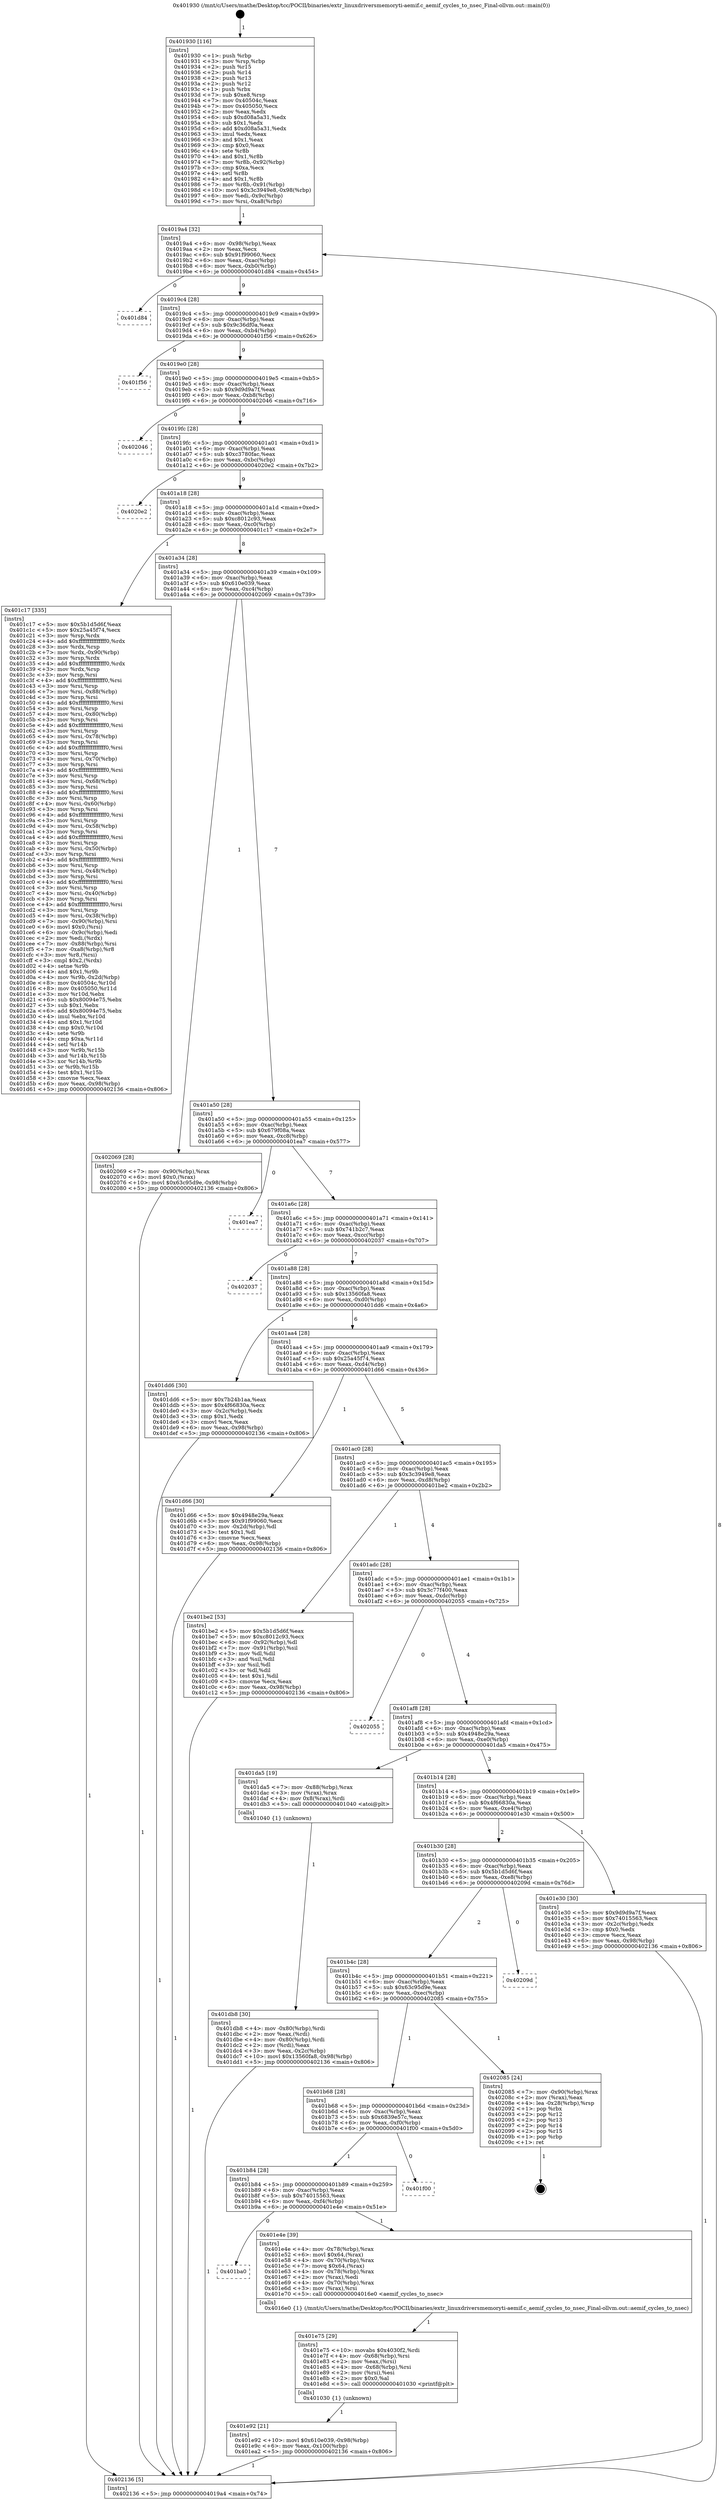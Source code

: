 digraph "0x401930" {
  label = "0x401930 (/mnt/c/Users/mathe/Desktop/tcc/POCII/binaries/extr_linuxdriversmemoryti-aemif.c_aemif_cycles_to_nsec_Final-ollvm.out::main(0))"
  labelloc = "t"
  node[shape=record]

  Entry [label="",width=0.3,height=0.3,shape=circle,fillcolor=black,style=filled]
  "0x4019a4" [label="{
     0x4019a4 [32]\l
     | [instrs]\l
     &nbsp;&nbsp;0x4019a4 \<+6\>: mov -0x98(%rbp),%eax\l
     &nbsp;&nbsp;0x4019aa \<+2\>: mov %eax,%ecx\l
     &nbsp;&nbsp;0x4019ac \<+6\>: sub $0x91f99060,%ecx\l
     &nbsp;&nbsp;0x4019b2 \<+6\>: mov %eax,-0xac(%rbp)\l
     &nbsp;&nbsp;0x4019b8 \<+6\>: mov %ecx,-0xb0(%rbp)\l
     &nbsp;&nbsp;0x4019be \<+6\>: je 0000000000401d84 \<main+0x454\>\l
  }"]
  "0x401d84" [label="{
     0x401d84\l
  }", style=dashed]
  "0x4019c4" [label="{
     0x4019c4 [28]\l
     | [instrs]\l
     &nbsp;&nbsp;0x4019c4 \<+5\>: jmp 00000000004019c9 \<main+0x99\>\l
     &nbsp;&nbsp;0x4019c9 \<+6\>: mov -0xac(%rbp),%eax\l
     &nbsp;&nbsp;0x4019cf \<+5\>: sub $0x9c36df0a,%eax\l
     &nbsp;&nbsp;0x4019d4 \<+6\>: mov %eax,-0xb4(%rbp)\l
     &nbsp;&nbsp;0x4019da \<+6\>: je 0000000000401f56 \<main+0x626\>\l
  }"]
  Exit [label="",width=0.3,height=0.3,shape=circle,fillcolor=black,style=filled,peripheries=2]
  "0x401f56" [label="{
     0x401f56\l
  }", style=dashed]
  "0x4019e0" [label="{
     0x4019e0 [28]\l
     | [instrs]\l
     &nbsp;&nbsp;0x4019e0 \<+5\>: jmp 00000000004019e5 \<main+0xb5\>\l
     &nbsp;&nbsp;0x4019e5 \<+6\>: mov -0xac(%rbp),%eax\l
     &nbsp;&nbsp;0x4019eb \<+5\>: sub $0x9d9d9a7f,%eax\l
     &nbsp;&nbsp;0x4019f0 \<+6\>: mov %eax,-0xb8(%rbp)\l
     &nbsp;&nbsp;0x4019f6 \<+6\>: je 0000000000402046 \<main+0x716\>\l
  }"]
  "0x401e92" [label="{
     0x401e92 [21]\l
     | [instrs]\l
     &nbsp;&nbsp;0x401e92 \<+10\>: movl $0x610e039,-0x98(%rbp)\l
     &nbsp;&nbsp;0x401e9c \<+6\>: mov %eax,-0x100(%rbp)\l
     &nbsp;&nbsp;0x401ea2 \<+5\>: jmp 0000000000402136 \<main+0x806\>\l
  }"]
  "0x402046" [label="{
     0x402046\l
  }", style=dashed]
  "0x4019fc" [label="{
     0x4019fc [28]\l
     | [instrs]\l
     &nbsp;&nbsp;0x4019fc \<+5\>: jmp 0000000000401a01 \<main+0xd1\>\l
     &nbsp;&nbsp;0x401a01 \<+6\>: mov -0xac(%rbp),%eax\l
     &nbsp;&nbsp;0x401a07 \<+5\>: sub $0xc3780fac,%eax\l
     &nbsp;&nbsp;0x401a0c \<+6\>: mov %eax,-0xbc(%rbp)\l
     &nbsp;&nbsp;0x401a12 \<+6\>: je 00000000004020e2 \<main+0x7b2\>\l
  }"]
  "0x401e75" [label="{
     0x401e75 [29]\l
     | [instrs]\l
     &nbsp;&nbsp;0x401e75 \<+10\>: movabs $0x4030f2,%rdi\l
     &nbsp;&nbsp;0x401e7f \<+4\>: mov -0x68(%rbp),%rsi\l
     &nbsp;&nbsp;0x401e83 \<+2\>: mov %eax,(%rsi)\l
     &nbsp;&nbsp;0x401e85 \<+4\>: mov -0x68(%rbp),%rsi\l
     &nbsp;&nbsp;0x401e89 \<+2\>: mov (%rsi),%esi\l
     &nbsp;&nbsp;0x401e8b \<+2\>: mov $0x0,%al\l
     &nbsp;&nbsp;0x401e8d \<+5\>: call 0000000000401030 \<printf@plt\>\l
     | [calls]\l
     &nbsp;&nbsp;0x401030 \{1\} (unknown)\l
  }"]
  "0x4020e2" [label="{
     0x4020e2\l
  }", style=dashed]
  "0x401a18" [label="{
     0x401a18 [28]\l
     | [instrs]\l
     &nbsp;&nbsp;0x401a18 \<+5\>: jmp 0000000000401a1d \<main+0xed\>\l
     &nbsp;&nbsp;0x401a1d \<+6\>: mov -0xac(%rbp),%eax\l
     &nbsp;&nbsp;0x401a23 \<+5\>: sub $0xc8012c93,%eax\l
     &nbsp;&nbsp;0x401a28 \<+6\>: mov %eax,-0xc0(%rbp)\l
     &nbsp;&nbsp;0x401a2e \<+6\>: je 0000000000401c17 \<main+0x2e7\>\l
  }"]
  "0x401ba0" [label="{
     0x401ba0\l
  }", style=dashed]
  "0x401c17" [label="{
     0x401c17 [335]\l
     | [instrs]\l
     &nbsp;&nbsp;0x401c17 \<+5\>: mov $0x5b1d5d6f,%eax\l
     &nbsp;&nbsp;0x401c1c \<+5\>: mov $0x25a45f74,%ecx\l
     &nbsp;&nbsp;0x401c21 \<+3\>: mov %rsp,%rdx\l
     &nbsp;&nbsp;0x401c24 \<+4\>: add $0xfffffffffffffff0,%rdx\l
     &nbsp;&nbsp;0x401c28 \<+3\>: mov %rdx,%rsp\l
     &nbsp;&nbsp;0x401c2b \<+7\>: mov %rdx,-0x90(%rbp)\l
     &nbsp;&nbsp;0x401c32 \<+3\>: mov %rsp,%rdx\l
     &nbsp;&nbsp;0x401c35 \<+4\>: add $0xfffffffffffffff0,%rdx\l
     &nbsp;&nbsp;0x401c39 \<+3\>: mov %rdx,%rsp\l
     &nbsp;&nbsp;0x401c3c \<+3\>: mov %rsp,%rsi\l
     &nbsp;&nbsp;0x401c3f \<+4\>: add $0xfffffffffffffff0,%rsi\l
     &nbsp;&nbsp;0x401c43 \<+3\>: mov %rsi,%rsp\l
     &nbsp;&nbsp;0x401c46 \<+7\>: mov %rsi,-0x88(%rbp)\l
     &nbsp;&nbsp;0x401c4d \<+3\>: mov %rsp,%rsi\l
     &nbsp;&nbsp;0x401c50 \<+4\>: add $0xfffffffffffffff0,%rsi\l
     &nbsp;&nbsp;0x401c54 \<+3\>: mov %rsi,%rsp\l
     &nbsp;&nbsp;0x401c57 \<+4\>: mov %rsi,-0x80(%rbp)\l
     &nbsp;&nbsp;0x401c5b \<+3\>: mov %rsp,%rsi\l
     &nbsp;&nbsp;0x401c5e \<+4\>: add $0xfffffffffffffff0,%rsi\l
     &nbsp;&nbsp;0x401c62 \<+3\>: mov %rsi,%rsp\l
     &nbsp;&nbsp;0x401c65 \<+4\>: mov %rsi,-0x78(%rbp)\l
     &nbsp;&nbsp;0x401c69 \<+3\>: mov %rsp,%rsi\l
     &nbsp;&nbsp;0x401c6c \<+4\>: add $0xfffffffffffffff0,%rsi\l
     &nbsp;&nbsp;0x401c70 \<+3\>: mov %rsi,%rsp\l
     &nbsp;&nbsp;0x401c73 \<+4\>: mov %rsi,-0x70(%rbp)\l
     &nbsp;&nbsp;0x401c77 \<+3\>: mov %rsp,%rsi\l
     &nbsp;&nbsp;0x401c7a \<+4\>: add $0xfffffffffffffff0,%rsi\l
     &nbsp;&nbsp;0x401c7e \<+3\>: mov %rsi,%rsp\l
     &nbsp;&nbsp;0x401c81 \<+4\>: mov %rsi,-0x68(%rbp)\l
     &nbsp;&nbsp;0x401c85 \<+3\>: mov %rsp,%rsi\l
     &nbsp;&nbsp;0x401c88 \<+4\>: add $0xfffffffffffffff0,%rsi\l
     &nbsp;&nbsp;0x401c8c \<+3\>: mov %rsi,%rsp\l
     &nbsp;&nbsp;0x401c8f \<+4\>: mov %rsi,-0x60(%rbp)\l
     &nbsp;&nbsp;0x401c93 \<+3\>: mov %rsp,%rsi\l
     &nbsp;&nbsp;0x401c96 \<+4\>: add $0xfffffffffffffff0,%rsi\l
     &nbsp;&nbsp;0x401c9a \<+3\>: mov %rsi,%rsp\l
     &nbsp;&nbsp;0x401c9d \<+4\>: mov %rsi,-0x58(%rbp)\l
     &nbsp;&nbsp;0x401ca1 \<+3\>: mov %rsp,%rsi\l
     &nbsp;&nbsp;0x401ca4 \<+4\>: add $0xfffffffffffffff0,%rsi\l
     &nbsp;&nbsp;0x401ca8 \<+3\>: mov %rsi,%rsp\l
     &nbsp;&nbsp;0x401cab \<+4\>: mov %rsi,-0x50(%rbp)\l
     &nbsp;&nbsp;0x401caf \<+3\>: mov %rsp,%rsi\l
     &nbsp;&nbsp;0x401cb2 \<+4\>: add $0xfffffffffffffff0,%rsi\l
     &nbsp;&nbsp;0x401cb6 \<+3\>: mov %rsi,%rsp\l
     &nbsp;&nbsp;0x401cb9 \<+4\>: mov %rsi,-0x48(%rbp)\l
     &nbsp;&nbsp;0x401cbd \<+3\>: mov %rsp,%rsi\l
     &nbsp;&nbsp;0x401cc0 \<+4\>: add $0xfffffffffffffff0,%rsi\l
     &nbsp;&nbsp;0x401cc4 \<+3\>: mov %rsi,%rsp\l
     &nbsp;&nbsp;0x401cc7 \<+4\>: mov %rsi,-0x40(%rbp)\l
     &nbsp;&nbsp;0x401ccb \<+3\>: mov %rsp,%rsi\l
     &nbsp;&nbsp;0x401cce \<+4\>: add $0xfffffffffffffff0,%rsi\l
     &nbsp;&nbsp;0x401cd2 \<+3\>: mov %rsi,%rsp\l
     &nbsp;&nbsp;0x401cd5 \<+4\>: mov %rsi,-0x38(%rbp)\l
     &nbsp;&nbsp;0x401cd9 \<+7\>: mov -0x90(%rbp),%rsi\l
     &nbsp;&nbsp;0x401ce0 \<+6\>: movl $0x0,(%rsi)\l
     &nbsp;&nbsp;0x401ce6 \<+6\>: mov -0x9c(%rbp),%edi\l
     &nbsp;&nbsp;0x401cec \<+2\>: mov %edi,(%rdx)\l
     &nbsp;&nbsp;0x401cee \<+7\>: mov -0x88(%rbp),%rsi\l
     &nbsp;&nbsp;0x401cf5 \<+7\>: mov -0xa8(%rbp),%r8\l
     &nbsp;&nbsp;0x401cfc \<+3\>: mov %r8,(%rsi)\l
     &nbsp;&nbsp;0x401cff \<+3\>: cmpl $0x2,(%rdx)\l
     &nbsp;&nbsp;0x401d02 \<+4\>: setne %r9b\l
     &nbsp;&nbsp;0x401d06 \<+4\>: and $0x1,%r9b\l
     &nbsp;&nbsp;0x401d0a \<+4\>: mov %r9b,-0x2d(%rbp)\l
     &nbsp;&nbsp;0x401d0e \<+8\>: mov 0x40504c,%r10d\l
     &nbsp;&nbsp;0x401d16 \<+8\>: mov 0x405050,%r11d\l
     &nbsp;&nbsp;0x401d1e \<+3\>: mov %r10d,%ebx\l
     &nbsp;&nbsp;0x401d21 \<+6\>: sub $0x80094e75,%ebx\l
     &nbsp;&nbsp;0x401d27 \<+3\>: sub $0x1,%ebx\l
     &nbsp;&nbsp;0x401d2a \<+6\>: add $0x80094e75,%ebx\l
     &nbsp;&nbsp;0x401d30 \<+4\>: imul %ebx,%r10d\l
     &nbsp;&nbsp;0x401d34 \<+4\>: and $0x1,%r10d\l
     &nbsp;&nbsp;0x401d38 \<+4\>: cmp $0x0,%r10d\l
     &nbsp;&nbsp;0x401d3c \<+4\>: sete %r9b\l
     &nbsp;&nbsp;0x401d40 \<+4\>: cmp $0xa,%r11d\l
     &nbsp;&nbsp;0x401d44 \<+4\>: setl %r14b\l
     &nbsp;&nbsp;0x401d48 \<+3\>: mov %r9b,%r15b\l
     &nbsp;&nbsp;0x401d4b \<+3\>: and %r14b,%r15b\l
     &nbsp;&nbsp;0x401d4e \<+3\>: xor %r14b,%r9b\l
     &nbsp;&nbsp;0x401d51 \<+3\>: or %r9b,%r15b\l
     &nbsp;&nbsp;0x401d54 \<+4\>: test $0x1,%r15b\l
     &nbsp;&nbsp;0x401d58 \<+3\>: cmovne %ecx,%eax\l
     &nbsp;&nbsp;0x401d5b \<+6\>: mov %eax,-0x98(%rbp)\l
     &nbsp;&nbsp;0x401d61 \<+5\>: jmp 0000000000402136 \<main+0x806\>\l
  }"]
  "0x401a34" [label="{
     0x401a34 [28]\l
     | [instrs]\l
     &nbsp;&nbsp;0x401a34 \<+5\>: jmp 0000000000401a39 \<main+0x109\>\l
     &nbsp;&nbsp;0x401a39 \<+6\>: mov -0xac(%rbp),%eax\l
     &nbsp;&nbsp;0x401a3f \<+5\>: sub $0x610e039,%eax\l
     &nbsp;&nbsp;0x401a44 \<+6\>: mov %eax,-0xc4(%rbp)\l
     &nbsp;&nbsp;0x401a4a \<+6\>: je 0000000000402069 \<main+0x739\>\l
  }"]
  "0x401e4e" [label="{
     0x401e4e [39]\l
     | [instrs]\l
     &nbsp;&nbsp;0x401e4e \<+4\>: mov -0x78(%rbp),%rax\l
     &nbsp;&nbsp;0x401e52 \<+6\>: movl $0x64,(%rax)\l
     &nbsp;&nbsp;0x401e58 \<+4\>: mov -0x70(%rbp),%rax\l
     &nbsp;&nbsp;0x401e5c \<+7\>: movq $0x64,(%rax)\l
     &nbsp;&nbsp;0x401e63 \<+4\>: mov -0x78(%rbp),%rax\l
     &nbsp;&nbsp;0x401e67 \<+2\>: mov (%rax),%edi\l
     &nbsp;&nbsp;0x401e69 \<+4\>: mov -0x70(%rbp),%rax\l
     &nbsp;&nbsp;0x401e6d \<+3\>: mov (%rax),%rsi\l
     &nbsp;&nbsp;0x401e70 \<+5\>: call 00000000004016e0 \<aemif_cycles_to_nsec\>\l
     | [calls]\l
     &nbsp;&nbsp;0x4016e0 \{1\} (/mnt/c/Users/mathe/Desktop/tcc/POCII/binaries/extr_linuxdriversmemoryti-aemif.c_aemif_cycles_to_nsec_Final-ollvm.out::aemif_cycles_to_nsec)\l
  }"]
  "0x402069" [label="{
     0x402069 [28]\l
     | [instrs]\l
     &nbsp;&nbsp;0x402069 \<+7\>: mov -0x90(%rbp),%rax\l
     &nbsp;&nbsp;0x402070 \<+6\>: movl $0x0,(%rax)\l
     &nbsp;&nbsp;0x402076 \<+10\>: movl $0x63c95d9e,-0x98(%rbp)\l
     &nbsp;&nbsp;0x402080 \<+5\>: jmp 0000000000402136 \<main+0x806\>\l
  }"]
  "0x401a50" [label="{
     0x401a50 [28]\l
     | [instrs]\l
     &nbsp;&nbsp;0x401a50 \<+5\>: jmp 0000000000401a55 \<main+0x125\>\l
     &nbsp;&nbsp;0x401a55 \<+6\>: mov -0xac(%rbp),%eax\l
     &nbsp;&nbsp;0x401a5b \<+5\>: sub $0x679f08a,%eax\l
     &nbsp;&nbsp;0x401a60 \<+6\>: mov %eax,-0xc8(%rbp)\l
     &nbsp;&nbsp;0x401a66 \<+6\>: je 0000000000401ea7 \<main+0x577\>\l
  }"]
  "0x401b84" [label="{
     0x401b84 [28]\l
     | [instrs]\l
     &nbsp;&nbsp;0x401b84 \<+5\>: jmp 0000000000401b89 \<main+0x259\>\l
     &nbsp;&nbsp;0x401b89 \<+6\>: mov -0xac(%rbp),%eax\l
     &nbsp;&nbsp;0x401b8f \<+5\>: sub $0x74015563,%eax\l
     &nbsp;&nbsp;0x401b94 \<+6\>: mov %eax,-0xf4(%rbp)\l
     &nbsp;&nbsp;0x401b9a \<+6\>: je 0000000000401e4e \<main+0x51e\>\l
  }"]
  "0x401ea7" [label="{
     0x401ea7\l
  }", style=dashed]
  "0x401a6c" [label="{
     0x401a6c [28]\l
     | [instrs]\l
     &nbsp;&nbsp;0x401a6c \<+5\>: jmp 0000000000401a71 \<main+0x141\>\l
     &nbsp;&nbsp;0x401a71 \<+6\>: mov -0xac(%rbp),%eax\l
     &nbsp;&nbsp;0x401a77 \<+5\>: sub $0x741b2c7,%eax\l
     &nbsp;&nbsp;0x401a7c \<+6\>: mov %eax,-0xcc(%rbp)\l
     &nbsp;&nbsp;0x401a82 \<+6\>: je 0000000000402037 \<main+0x707\>\l
  }"]
  "0x401f00" [label="{
     0x401f00\l
  }", style=dashed]
  "0x402037" [label="{
     0x402037\l
  }", style=dashed]
  "0x401a88" [label="{
     0x401a88 [28]\l
     | [instrs]\l
     &nbsp;&nbsp;0x401a88 \<+5\>: jmp 0000000000401a8d \<main+0x15d\>\l
     &nbsp;&nbsp;0x401a8d \<+6\>: mov -0xac(%rbp),%eax\l
     &nbsp;&nbsp;0x401a93 \<+5\>: sub $0x13560fa8,%eax\l
     &nbsp;&nbsp;0x401a98 \<+6\>: mov %eax,-0xd0(%rbp)\l
     &nbsp;&nbsp;0x401a9e \<+6\>: je 0000000000401dd6 \<main+0x4a6\>\l
  }"]
  "0x401b68" [label="{
     0x401b68 [28]\l
     | [instrs]\l
     &nbsp;&nbsp;0x401b68 \<+5\>: jmp 0000000000401b6d \<main+0x23d\>\l
     &nbsp;&nbsp;0x401b6d \<+6\>: mov -0xac(%rbp),%eax\l
     &nbsp;&nbsp;0x401b73 \<+5\>: sub $0x6839e57c,%eax\l
     &nbsp;&nbsp;0x401b78 \<+6\>: mov %eax,-0xf0(%rbp)\l
     &nbsp;&nbsp;0x401b7e \<+6\>: je 0000000000401f00 \<main+0x5d0\>\l
  }"]
  "0x401dd6" [label="{
     0x401dd6 [30]\l
     | [instrs]\l
     &nbsp;&nbsp;0x401dd6 \<+5\>: mov $0x7b24b1aa,%eax\l
     &nbsp;&nbsp;0x401ddb \<+5\>: mov $0x4f66830a,%ecx\l
     &nbsp;&nbsp;0x401de0 \<+3\>: mov -0x2c(%rbp),%edx\l
     &nbsp;&nbsp;0x401de3 \<+3\>: cmp $0x1,%edx\l
     &nbsp;&nbsp;0x401de6 \<+3\>: cmovl %ecx,%eax\l
     &nbsp;&nbsp;0x401de9 \<+6\>: mov %eax,-0x98(%rbp)\l
     &nbsp;&nbsp;0x401def \<+5\>: jmp 0000000000402136 \<main+0x806\>\l
  }"]
  "0x401aa4" [label="{
     0x401aa4 [28]\l
     | [instrs]\l
     &nbsp;&nbsp;0x401aa4 \<+5\>: jmp 0000000000401aa9 \<main+0x179\>\l
     &nbsp;&nbsp;0x401aa9 \<+6\>: mov -0xac(%rbp),%eax\l
     &nbsp;&nbsp;0x401aaf \<+5\>: sub $0x25a45f74,%eax\l
     &nbsp;&nbsp;0x401ab4 \<+6\>: mov %eax,-0xd4(%rbp)\l
     &nbsp;&nbsp;0x401aba \<+6\>: je 0000000000401d66 \<main+0x436\>\l
  }"]
  "0x402085" [label="{
     0x402085 [24]\l
     | [instrs]\l
     &nbsp;&nbsp;0x402085 \<+7\>: mov -0x90(%rbp),%rax\l
     &nbsp;&nbsp;0x40208c \<+2\>: mov (%rax),%eax\l
     &nbsp;&nbsp;0x40208e \<+4\>: lea -0x28(%rbp),%rsp\l
     &nbsp;&nbsp;0x402092 \<+1\>: pop %rbx\l
     &nbsp;&nbsp;0x402093 \<+2\>: pop %r12\l
     &nbsp;&nbsp;0x402095 \<+2\>: pop %r13\l
     &nbsp;&nbsp;0x402097 \<+2\>: pop %r14\l
     &nbsp;&nbsp;0x402099 \<+2\>: pop %r15\l
     &nbsp;&nbsp;0x40209b \<+1\>: pop %rbp\l
     &nbsp;&nbsp;0x40209c \<+1\>: ret\l
  }"]
  "0x401d66" [label="{
     0x401d66 [30]\l
     | [instrs]\l
     &nbsp;&nbsp;0x401d66 \<+5\>: mov $0x4948e29a,%eax\l
     &nbsp;&nbsp;0x401d6b \<+5\>: mov $0x91f99060,%ecx\l
     &nbsp;&nbsp;0x401d70 \<+3\>: mov -0x2d(%rbp),%dl\l
     &nbsp;&nbsp;0x401d73 \<+3\>: test $0x1,%dl\l
     &nbsp;&nbsp;0x401d76 \<+3\>: cmovne %ecx,%eax\l
     &nbsp;&nbsp;0x401d79 \<+6\>: mov %eax,-0x98(%rbp)\l
     &nbsp;&nbsp;0x401d7f \<+5\>: jmp 0000000000402136 \<main+0x806\>\l
  }"]
  "0x401ac0" [label="{
     0x401ac0 [28]\l
     | [instrs]\l
     &nbsp;&nbsp;0x401ac0 \<+5\>: jmp 0000000000401ac5 \<main+0x195\>\l
     &nbsp;&nbsp;0x401ac5 \<+6\>: mov -0xac(%rbp),%eax\l
     &nbsp;&nbsp;0x401acb \<+5\>: sub $0x3c3949e8,%eax\l
     &nbsp;&nbsp;0x401ad0 \<+6\>: mov %eax,-0xd8(%rbp)\l
     &nbsp;&nbsp;0x401ad6 \<+6\>: je 0000000000401be2 \<main+0x2b2\>\l
  }"]
  "0x401b4c" [label="{
     0x401b4c [28]\l
     | [instrs]\l
     &nbsp;&nbsp;0x401b4c \<+5\>: jmp 0000000000401b51 \<main+0x221\>\l
     &nbsp;&nbsp;0x401b51 \<+6\>: mov -0xac(%rbp),%eax\l
     &nbsp;&nbsp;0x401b57 \<+5\>: sub $0x63c95d9e,%eax\l
     &nbsp;&nbsp;0x401b5c \<+6\>: mov %eax,-0xec(%rbp)\l
     &nbsp;&nbsp;0x401b62 \<+6\>: je 0000000000402085 \<main+0x755\>\l
  }"]
  "0x401be2" [label="{
     0x401be2 [53]\l
     | [instrs]\l
     &nbsp;&nbsp;0x401be2 \<+5\>: mov $0x5b1d5d6f,%eax\l
     &nbsp;&nbsp;0x401be7 \<+5\>: mov $0xc8012c93,%ecx\l
     &nbsp;&nbsp;0x401bec \<+6\>: mov -0x92(%rbp),%dl\l
     &nbsp;&nbsp;0x401bf2 \<+7\>: mov -0x91(%rbp),%sil\l
     &nbsp;&nbsp;0x401bf9 \<+3\>: mov %dl,%dil\l
     &nbsp;&nbsp;0x401bfc \<+3\>: and %sil,%dil\l
     &nbsp;&nbsp;0x401bff \<+3\>: xor %sil,%dl\l
     &nbsp;&nbsp;0x401c02 \<+3\>: or %dl,%dil\l
     &nbsp;&nbsp;0x401c05 \<+4\>: test $0x1,%dil\l
     &nbsp;&nbsp;0x401c09 \<+3\>: cmovne %ecx,%eax\l
     &nbsp;&nbsp;0x401c0c \<+6\>: mov %eax,-0x98(%rbp)\l
     &nbsp;&nbsp;0x401c12 \<+5\>: jmp 0000000000402136 \<main+0x806\>\l
  }"]
  "0x401adc" [label="{
     0x401adc [28]\l
     | [instrs]\l
     &nbsp;&nbsp;0x401adc \<+5\>: jmp 0000000000401ae1 \<main+0x1b1\>\l
     &nbsp;&nbsp;0x401ae1 \<+6\>: mov -0xac(%rbp),%eax\l
     &nbsp;&nbsp;0x401ae7 \<+5\>: sub $0x3c77f400,%eax\l
     &nbsp;&nbsp;0x401aec \<+6\>: mov %eax,-0xdc(%rbp)\l
     &nbsp;&nbsp;0x401af2 \<+6\>: je 0000000000402055 \<main+0x725\>\l
  }"]
  "0x402136" [label="{
     0x402136 [5]\l
     | [instrs]\l
     &nbsp;&nbsp;0x402136 \<+5\>: jmp 00000000004019a4 \<main+0x74\>\l
  }"]
  "0x401930" [label="{
     0x401930 [116]\l
     | [instrs]\l
     &nbsp;&nbsp;0x401930 \<+1\>: push %rbp\l
     &nbsp;&nbsp;0x401931 \<+3\>: mov %rsp,%rbp\l
     &nbsp;&nbsp;0x401934 \<+2\>: push %r15\l
     &nbsp;&nbsp;0x401936 \<+2\>: push %r14\l
     &nbsp;&nbsp;0x401938 \<+2\>: push %r13\l
     &nbsp;&nbsp;0x40193a \<+2\>: push %r12\l
     &nbsp;&nbsp;0x40193c \<+1\>: push %rbx\l
     &nbsp;&nbsp;0x40193d \<+7\>: sub $0xe8,%rsp\l
     &nbsp;&nbsp;0x401944 \<+7\>: mov 0x40504c,%eax\l
     &nbsp;&nbsp;0x40194b \<+7\>: mov 0x405050,%ecx\l
     &nbsp;&nbsp;0x401952 \<+2\>: mov %eax,%edx\l
     &nbsp;&nbsp;0x401954 \<+6\>: sub $0xd08a5a31,%edx\l
     &nbsp;&nbsp;0x40195a \<+3\>: sub $0x1,%edx\l
     &nbsp;&nbsp;0x40195d \<+6\>: add $0xd08a5a31,%edx\l
     &nbsp;&nbsp;0x401963 \<+3\>: imul %edx,%eax\l
     &nbsp;&nbsp;0x401966 \<+3\>: and $0x1,%eax\l
     &nbsp;&nbsp;0x401969 \<+3\>: cmp $0x0,%eax\l
     &nbsp;&nbsp;0x40196c \<+4\>: sete %r8b\l
     &nbsp;&nbsp;0x401970 \<+4\>: and $0x1,%r8b\l
     &nbsp;&nbsp;0x401974 \<+7\>: mov %r8b,-0x92(%rbp)\l
     &nbsp;&nbsp;0x40197b \<+3\>: cmp $0xa,%ecx\l
     &nbsp;&nbsp;0x40197e \<+4\>: setl %r8b\l
     &nbsp;&nbsp;0x401982 \<+4\>: and $0x1,%r8b\l
     &nbsp;&nbsp;0x401986 \<+7\>: mov %r8b,-0x91(%rbp)\l
     &nbsp;&nbsp;0x40198d \<+10\>: movl $0x3c3949e8,-0x98(%rbp)\l
     &nbsp;&nbsp;0x401997 \<+6\>: mov %edi,-0x9c(%rbp)\l
     &nbsp;&nbsp;0x40199d \<+7\>: mov %rsi,-0xa8(%rbp)\l
  }"]
  "0x40209d" [label="{
     0x40209d\l
  }", style=dashed]
  "0x401b30" [label="{
     0x401b30 [28]\l
     | [instrs]\l
     &nbsp;&nbsp;0x401b30 \<+5\>: jmp 0000000000401b35 \<main+0x205\>\l
     &nbsp;&nbsp;0x401b35 \<+6\>: mov -0xac(%rbp),%eax\l
     &nbsp;&nbsp;0x401b3b \<+5\>: sub $0x5b1d5d6f,%eax\l
     &nbsp;&nbsp;0x401b40 \<+6\>: mov %eax,-0xe8(%rbp)\l
     &nbsp;&nbsp;0x401b46 \<+6\>: je 000000000040209d \<main+0x76d\>\l
  }"]
  "0x402055" [label="{
     0x402055\l
  }", style=dashed]
  "0x401af8" [label="{
     0x401af8 [28]\l
     | [instrs]\l
     &nbsp;&nbsp;0x401af8 \<+5\>: jmp 0000000000401afd \<main+0x1cd\>\l
     &nbsp;&nbsp;0x401afd \<+6\>: mov -0xac(%rbp),%eax\l
     &nbsp;&nbsp;0x401b03 \<+5\>: sub $0x4948e29a,%eax\l
     &nbsp;&nbsp;0x401b08 \<+6\>: mov %eax,-0xe0(%rbp)\l
     &nbsp;&nbsp;0x401b0e \<+6\>: je 0000000000401da5 \<main+0x475\>\l
  }"]
  "0x401e30" [label="{
     0x401e30 [30]\l
     | [instrs]\l
     &nbsp;&nbsp;0x401e30 \<+5\>: mov $0x9d9d9a7f,%eax\l
     &nbsp;&nbsp;0x401e35 \<+5\>: mov $0x74015563,%ecx\l
     &nbsp;&nbsp;0x401e3a \<+3\>: mov -0x2c(%rbp),%edx\l
     &nbsp;&nbsp;0x401e3d \<+3\>: cmp $0x0,%edx\l
     &nbsp;&nbsp;0x401e40 \<+3\>: cmove %ecx,%eax\l
     &nbsp;&nbsp;0x401e43 \<+6\>: mov %eax,-0x98(%rbp)\l
     &nbsp;&nbsp;0x401e49 \<+5\>: jmp 0000000000402136 \<main+0x806\>\l
  }"]
  "0x401da5" [label="{
     0x401da5 [19]\l
     | [instrs]\l
     &nbsp;&nbsp;0x401da5 \<+7\>: mov -0x88(%rbp),%rax\l
     &nbsp;&nbsp;0x401dac \<+3\>: mov (%rax),%rax\l
     &nbsp;&nbsp;0x401daf \<+4\>: mov 0x8(%rax),%rdi\l
     &nbsp;&nbsp;0x401db3 \<+5\>: call 0000000000401040 \<atoi@plt\>\l
     | [calls]\l
     &nbsp;&nbsp;0x401040 \{1\} (unknown)\l
  }"]
  "0x401b14" [label="{
     0x401b14 [28]\l
     | [instrs]\l
     &nbsp;&nbsp;0x401b14 \<+5\>: jmp 0000000000401b19 \<main+0x1e9\>\l
     &nbsp;&nbsp;0x401b19 \<+6\>: mov -0xac(%rbp),%eax\l
     &nbsp;&nbsp;0x401b1f \<+5\>: sub $0x4f66830a,%eax\l
     &nbsp;&nbsp;0x401b24 \<+6\>: mov %eax,-0xe4(%rbp)\l
     &nbsp;&nbsp;0x401b2a \<+6\>: je 0000000000401e30 \<main+0x500\>\l
  }"]
  "0x401db8" [label="{
     0x401db8 [30]\l
     | [instrs]\l
     &nbsp;&nbsp;0x401db8 \<+4\>: mov -0x80(%rbp),%rdi\l
     &nbsp;&nbsp;0x401dbc \<+2\>: mov %eax,(%rdi)\l
     &nbsp;&nbsp;0x401dbe \<+4\>: mov -0x80(%rbp),%rdi\l
     &nbsp;&nbsp;0x401dc2 \<+2\>: mov (%rdi),%eax\l
     &nbsp;&nbsp;0x401dc4 \<+3\>: mov %eax,-0x2c(%rbp)\l
     &nbsp;&nbsp;0x401dc7 \<+10\>: movl $0x13560fa8,-0x98(%rbp)\l
     &nbsp;&nbsp;0x401dd1 \<+5\>: jmp 0000000000402136 \<main+0x806\>\l
  }"]
  Entry -> "0x401930" [label=" 1"]
  "0x4019a4" -> "0x401d84" [label=" 0"]
  "0x4019a4" -> "0x4019c4" [label=" 9"]
  "0x402085" -> Exit [label=" 1"]
  "0x4019c4" -> "0x401f56" [label=" 0"]
  "0x4019c4" -> "0x4019e0" [label=" 9"]
  "0x402069" -> "0x402136" [label=" 1"]
  "0x4019e0" -> "0x402046" [label=" 0"]
  "0x4019e0" -> "0x4019fc" [label=" 9"]
  "0x401e92" -> "0x402136" [label=" 1"]
  "0x4019fc" -> "0x4020e2" [label=" 0"]
  "0x4019fc" -> "0x401a18" [label=" 9"]
  "0x401e75" -> "0x401e92" [label=" 1"]
  "0x401a18" -> "0x401c17" [label=" 1"]
  "0x401a18" -> "0x401a34" [label=" 8"]
  "0x401e4e" -> "0x401e75" [label=" 1"]
  "0x401a34" -> "0x402069" [label=" 1"]
  "0x401a34" -> "0x401a50" [label=" 7"]
  "0x401b84" -> "0x401ba0" [label=" 0"]
  "0x401a50" -> "0x401ea7" [label=" 0"]
  "0x401a50" -> "0x401a6c" [label=" 7"]
  "0x401b84" -> "0x401e4e" [label=" 1"]
  "0x401a6c" -> "0x402037" [label=" 0"]
  "0x401a6c" -> "0x401a88" [label=" 7"]
  "0x401b68" -> "0x401b84" [label=" 1"]
  "0x401a88" -> "0x401dd6" [label=" 1"]
  "0x401a88" -> "0x401aa4" [label=" 6"]
  "0x401b68" -> "0x401f00" [label=" 0"]
  "0x401aa4" -> "0x401d66" [label=" 1"]
  "0x401aa4" -> "0x401ac0" [label=" 5"]
  "0x401b4c" -> "0x401b68" [label=" 1"]
  "0x401ac0" -> "0x401be2" [label=" 1"]
  "0x401ac0" -> "0x401adc" [label=" 4"]
  "0x401be2" -> "0x402136" [label=" 1"]
  "0x401930" -> "0x4019a4" [label=" 1"]
  "0x402136" -> "0x4019a4" [label=" 8"]
  "0x401b4c" -> "0x402085" [label=" 1"]
  "0x401c17" -> "0x402136" [label=" 1"]
  "0x401d66" -> "0x402136" [label=" 1"]
  "0x401b30" -> "0x401b4c" [label=" 2"]
  "0x401adc" -> "0x402055" [label=" 0"]
  "0x401adc" -> "0x401af8" [label=" 4"]
  "0x401b30" -> "0x40209d" [label=" 0"]
  "0x401af8" -> "0x401da5" [label=" 1"]
  "0x401af8" -> "0x401b14" [label=" 3"]
  "0x401da5" -> "0x401db8" [label=" 1"]
  "0x401db8" -> "0x402136" [label=" 1"]
  "0x401dd6" -> "0x402136" [label=" 1"]
  "0x401e30" -> "0x402136" [label=" 1"]
  "0x401b14" -> "0x401e30" [label=" 1"]
  "0x401b14" -> "0x401b30" [label=" 2"]
}
